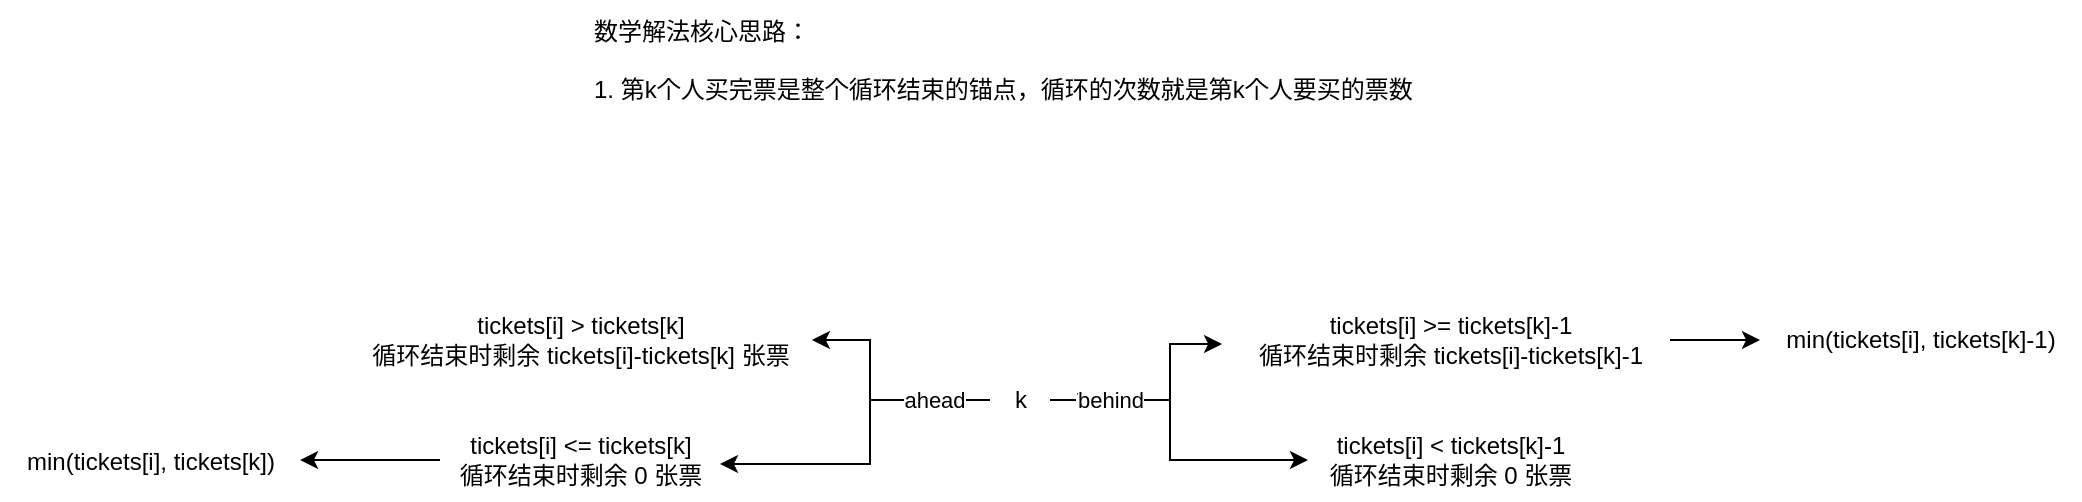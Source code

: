 <mxfile version="27.0.9">
  <diagram name="Page-1" id="4PZvlNSEpbyXNzpXgD6Q">
    <mxGraphModel dx="1426" dy="774" grid="1" gridSize="10" guides="1" tooltips="1" connect="1" arrows="1" fold="1" page="1" pageScale="1" pageWidth="1169" pageHeight="827" math="0" shadow="0">
      <root>
        <mxCell id="0" />
        <mxCell id="1" parent="0" />
        <mxCell id="N1WRJXYzyuhC_pH-FBsJ-2" value="k" style="text;html=1;align=center;verticalAlign=middle;resizable=0;points=[];autosize=1;strokeColor=none;fillColor=none;" vertex="1" parent="1">
          <mxGeometry x="550" y="425" width="30" height="30" as="geometry" />
        </mxCell>
        <mxCell id="N1WRJXYzyuhC_pH-FBsJ-4" value="数学解法核心思路：&lt;div&gt;&lt;br&gt;&lt;div&gt;1. 第k个人买完票是整个循环结束的锚点，循环的次数就是第k个人要买的票数&lt;/div&gt;&lt;/div&gt;" style="text;html=1;align=left;verticalAlign=middle;resizable=0;points=[];autosize=1;strokeColor=none;fillColor=none;" vertex="1" parent="1">
          <mxGeometry x="350" y="240" width="430" height="60" as="geometry" />
        </mxCell>
        <mxCell id="N1WRJXYzyuhC_pH-FBsJ-8" value="tickets[i] &amp;lt;= tickets[k]&lt;br&gt;循环结束时剩余 0 张票" style="text;html=1;align=center;verticalAlign=middle;resizable=0;points=[];autosize=1;strokeColor=none;fillColor=none;" vertex="1" parent="1">
          <mxGeometry x="275" y="450" width="140" height="40" as="geometry" />
        </mxCell>
        <mxCell id="N1WRJXYzyuhC_pH-FBsJ-9" value="tickets[i] &amp;gt; tickets[k]&lt;br&gt;循环结束时剩余 tickets[i]-tickets[k] 张票" style="text;html=1;align=center;verticalAlign=middle;resizable=0;points=[];autosize=1;strokeColor=none;fillColor=none;" vertex="1" parent="1">
          <mxGeometry x="230" y="390" width="230" height="40" as="geometry" />
        </mxCell>
        <mxCell id="N1WRJXYzyuhC_pH-FBsJ-10" value="tickets[i] &amp;lt; tickets[k]-1&lt;br&gt;循环结束时剩余 0 张票" style="text;html=1;align=center;verticalAlign=middle;resizable=0;points=[];autosize=1;strokeColor=none;fillColor=none;" vertex="1" parent="1">
          <mxGeometry x="710" y="450" width="140" height="40" as="geometry" />
        </mxCell>
        <mxCell id="N1WRJXYzyuhC_pH-FBsJ-11" value="tickets[i] &amp;gt;= tickets[k]-1&lt;br&gt;循环结束时剩余 tickets[i]-tickets[k]-1" style="text;html=1;align=center;verticalAlign=middle;resizable=0;points=[];autosize=1;strokeColor=none;fillColor=none;" vertex="1" parent="1">
          <mxGeometry x="670" y="390" width="220" height="40" as="geometry" />
        </mxCell>
        <mxCell id="N1WRJXYzyuhC_pH-FBsJ-12" style="edgeStyle=orthogonalEdgeStyle;rounded=0;orthogonalLoop=1;jettySize=auto;html=1;entryX=1.004;entryY=0.5;entryDx=0;entryDy=0;entryPerimeter=0;" edge="1" parent="1" source="N1WRJXYzyuhC_pH-FBsJ-2" target="N1WRJXYzyuhC_pH-FBsJ-9">
          <mxGeometry relative="1" as="geometry">
            <Array as="points">
              <mxPoint x="490" y="440" />
              <mxPoint x="490" y="410" />
            </Array>
          </mxGeometry>
        </mxCell>
        <mxCell id="N1WRJXYzyuhC_pH-FBsJ-13" style="edgeStyle=orthogonalEdgeStyle;rounded=0;orthogonalLoop=1;jettySize=auto;html=1;entryX=1;entryY=0.55;entryDx=0;entryDy=0;entryPerimeter=0;" edge="1" parent="1" source="N1WRJXYzyuhC_pH-FBsJ-2" target="N1WRJXYzyuhC_pH-FBsJ-8">
          <mxGeometry relative="1" as="geometry">
            <Array as="points">
              <mxPoint x="490" y="440" />
              <mxPoint x="490" y="472" />
            </Array>
          </mxGeometry>
        </mxCell>
        <mxCell id="N1WRJXYzyuhC_pH-FBsJ-16" value="ahead" style="edgeLabel;html=1;align=center;verticalAlign=middle;resizable=0;points=[];" vertex="1" connectable="0" parent="N1WRJXYzyuhC_pH-FBsJ-13">
          <mxGeometry x="-0.837" relative="1" as="geometry">
            <mxPoint x="-15" as="offset" />
          </mxGeometry>
        </mxCell>
        <mxCell id="N1WRJXYzyuhC_pH-FBsJ-14" style="edgeStyle=orthogonalEdgeStyle;rounded=0;orthogonalLoop=1;jettySize=auto;html=1;entryX=-0.018;entryY=0.55;entryDx=0;entryDy=0;entryPerimeter=0;" edge="1" parent="1" source="N1WRJXYzyuhC_pH-FBsJ-2" target="N1WRJXYzyuhC_pH-FBsJ-11">
          <mxGeometry relative="1" as="geometry">
            <Array as="points">
              <mxPoint x="640" y="440" />
              <mxPoint x="640" y="412" />
            </Array>
          </mxGeometry>
        </mxCell>
        <mxCell id="N1WRJXYzyuhC_pH-FBsJ-15" style="edgeStyle=orthogonalEdgeStyle;rounded=0;orthogonalLoop=1;jettySize=auto;html=1;entryX=-0.007;entryY=0.5;entryDx=0;entryDy=0;entryPerimeter=0;" edge="1" parent="1" source="N1WRJXYzyuhC_pH-FBsJ-2" target="N1WRJXYzyuhC_pH-FBsJ-10">
          <mxGeometry relative="1" as="geometry">
            <Array as="points">
              <mxPoint x="640" y="440" />
              <mxPoint x="640" y="470" />
            </Array>
          </mxGeometry>
        </mxCell>
        <mxCell id="N1WRJXYzyuhC_pH-FBsJ-17" value="Text" style="edgeLabel;html=1;align=center;verticalAlign=middle;resizable=0;points=[];" vertex="1" connectable="0" parent="N1WRJXYzyuhC_pH-FBsJ-15">
          <mxGeometry x="-0.711" y="-4" relative="1" as="geometry">
            <mxPoint y="-4" as="offset" />
          </mxGeometry>
        </mxCell>
        <mxCell id="N1WRJXYzyuhC_pH-FBsJ-18" value="behind" style="edgeLabel;html=1;align=center;verticalAlign=middle;resizable=0;points=[];" vertex="1" connectable="0" parent="N1WRJXYzyuhC_pH-FBsJ-15">
          <mxGeometry x="-0.711" y="2" relative="1" as="geometry">
            <mxPoint x="7" y="2" as="offset" />
          </mxGeometry>
        </mxCell>
        <mxCell id="N1WRJXYzyuhC_pH-FBsJ-19" value="min(tickets[i], tickets[k])" style="text;html=1;align=center;verticalAlign=middle;resizable=0;points=[];autosize=1;strokeColor=none;fillColor=none;" vertex="1" parent="1">
          <mxGeometry x="55" y="456" width="150" height="30" as="geometry" />
        </mxCell>
        <mxCell id="N1WRJXYzyuhC_pH-FBsJ-20" style="edgeStyle=orthogonalEdgeStyle;rounded=0;orthogonalLoop=1;jettySize=auto;html=1;entryX=1;entryY=0.467;entryDx=0;entryDy=0;entryPerimeter=0;" edge="1" parent="1" source="N1WRJXYzyuhC_pH-FBsJ-8" target="N1WRJXYzyuhC_pH-FBsJ-19">
          <mxGeometry relative="1" as="geometry" />
        </mxCell>
        <mxCell id="N1WRJXYzyuhC_pH-FBsJ-21" value="min(tickets[i], tickets[k]-1)" style="text;html=1;align=center;verticalAlign=middle;resizable=0;points=[];autosize=1;strokeColor=none;fillColor=none;" vertex="1" parent="1">
          <mxGeometry x="935" y="395" width="160" height="30" as="geometry" />
        </mxCell>
        <mxCell id="N1WRJXYzyuhC_pH-FBsJ-22" style="edgeStyle=orthogonalEdgeStyle;rounded=0;orthogonalLoop=1;jettySize=auto;html=1;entryX=0;entryY=0.5;entryDx=0;entryDy=0;entryPerimeter=0;" edge="1" parent="1" source="N1WRJXYzyuhC_pH-FBsJ-11" target="N1WRJXYzyuhC_pH-FBsJ-21">
          <mxGeometry relative="1" as="geometry" />
        </mxCell>
      </root>
    </mxGraphModel>
  </diagram>
</mxfile>

